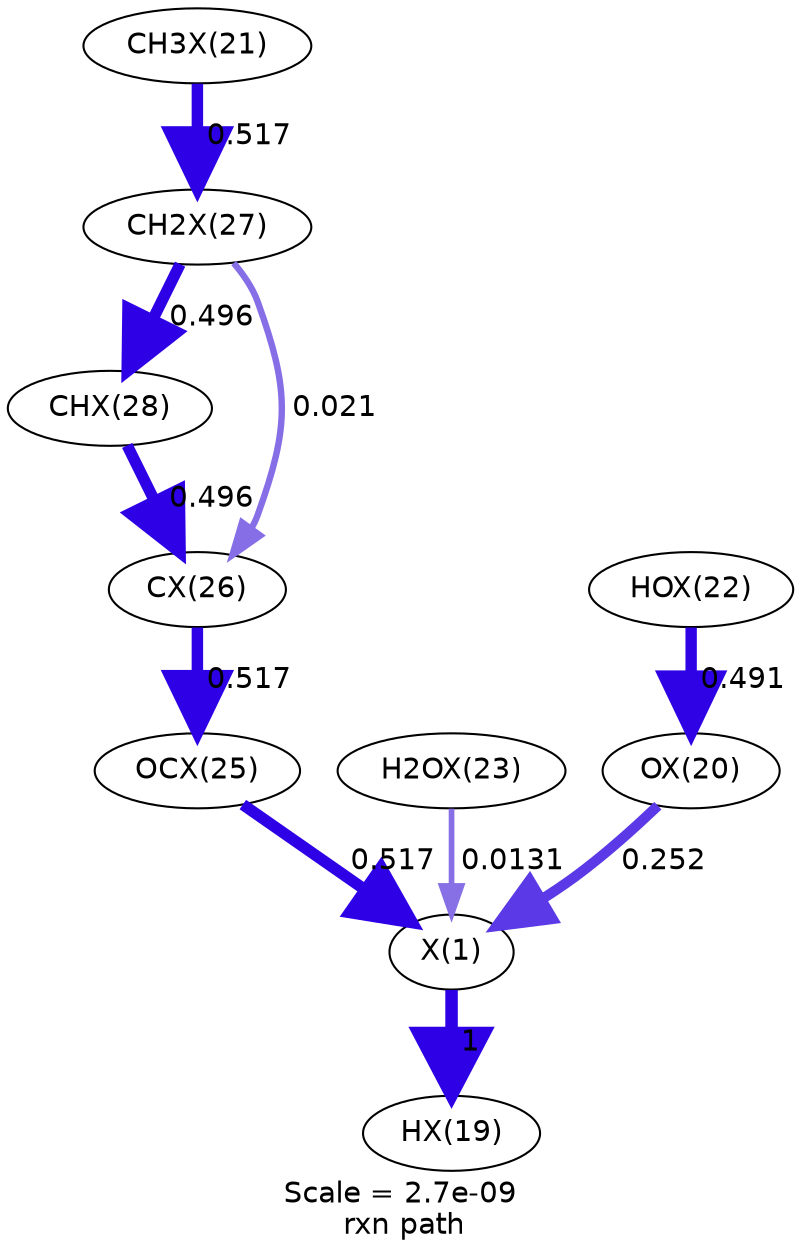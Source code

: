 digraph reaction_paths {
center=1;
s22 -> s20[fontname="Helvetica", style="setlinewidth(4.96)", arrowsize=2.48, color="0.7, 0.752, 0.9"
, label=" 0.252"];
s20 -> s21[fontname="Helvetica", style="setlinewidth(6)", arrowsize=3, color="0.7, 1.5, 0.9"
, label=" 1"];
s27 -> s20[fontname="Helvetica", style="setlinewidth(5.5)", arrowsize=2.75, color="0.7, 1.02, 0.9"
, label=" 0.517"];
s25 -> s20[fontname="Helvetica", style="setlinewidth(2.73)", arrowsize=1.36, color="0.7, 0.513, 0.9"
, label=" 0.0131"];
s24 -> s22[fontname="Helvetica", style="setlinewidth(5.46)", arrowsize=2.73, color="0.7, 0.991, 0.9"
, label=" 0.491"];
s23 -> s29[fontname="Helvetica", style="setlinewidth(5.5)", arrowsize=2.75, color="0.7, 1.02, 0.9"
, label=" 0.517"];
s29 -> s30[fontname="Helvetica", style="setlinewidth(5.47)", arrowsize=2.74, color="0.7, 0.996, 0.9"
, label=" 0.496"];
s29 -> s28[fontname="Helvetica", style="setlinewidth(3.08)", arrowsize=1.54, color="0.7, 0.521, 0.9"
, label=" 0.021"];
s30 -> s28[fontname="Helvetica", style="setlinewidth(5.47)", arrowsize=2.74, color="0.7, 0.996, 0.9"
, label=" 0.496"];
s28 -> s27[fontname="Helvetica", style="setlinewidth(5.5)", arrowsize=2.75, color="0.7, 1.02, 0.9"
, label=" 0.517"];
s20 [ fontname="Helvetica", label="X(1)"];
s21 [ fontname="Helvetica", label="HX(19)"];
s22 [ fontname="Helvetica", label="OX(20)"];
s23 [ fontname="Helvetica", label="CH3X(21)"];
s24 [ fontname="Helvetica", label="HOX(22)"];
s25 [ fontname="Helvetica", label="H2OX(23)"];
s27 [ fontname="Helvetica", label="OCX(25)"];
s28 [ fontname="Helvetica", label="CX(26)"];
s29 [ fontname="Helvetica", label="CH2X(27)"];
s30 [ fontname="Helvetica", label="CHX(28)"];
 label = "Scale = 2.7e-09\l rxn path";
 fontname = "Helvetica";
}
